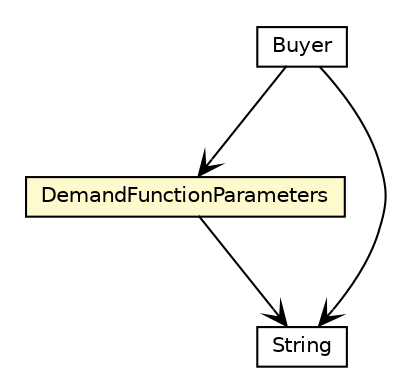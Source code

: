 #!/usr/local/bin/dot
#
# Class diagram 
# Generated by UMLGraph version R5_7_2-32-g40b5a6 (http://www.spinellis.gr/umlgraph/)
#

digraph G {
	edge [fontname="Helvetica",fontsize=10,labelfontname="Helvetica",labelfontsize=10];
	node [fontname="Helvetica",fontsize=10,shape=plaintext];
	nodesep=0.25;
	ranksep=0.5;
	// cms.agents.Buyer
	c174 [label=<<table title="cms.agents.Buyer" border="0" cellborder="1" cellspacing="0" cellpadding="2" port="p" href="../agents/Buyer.html" target="_parent">
		<tr><td><table border="0" cellspacing="0" cellpadding="1">
<tr><td align="center" balign="center"> Buyer </td></tr>
		</table></td></tr>
		</table>>, URL="../agents/Buyer.html", fontname="Helvetica", fontcolor="black", fontsize=10.0];
	// cms.utils.DemandFunctionParameters
	c179 [label=<<table title="cms.utils.DemandFunctionParameters" border="0" cellborder="1" cellspacing="0" cellpadding="2" port="p" bgcolor="lemonChiffon" href="./DemandFunctionParameters.html" target="_parent">
		<tr><td><table border="0" cellspacing="0" cellpadding="1">
<tr><td align="center" balign="center"> DemandFunctionParameters </td></tr>
		</table></td></tr>
		</table>>, URL="./DemandFunctionParameters.html", fontname="Helvetica", fontcolor="black", fontsize=10.0];
	// cms.agents.Buyer NAVASSOC java.lang.String
	c174:p -> c182:p [taillabel="", label="", headlabel="", fontname="Helvetica", fontcolor="black", fontsize=10.0, color="black", arrowhead=open];
	// cms.agents.Buyer NAVASSOC cms.utils.DemandFunctionParameters
	c174:p -> c179:p [taillabel="", label="", headlabel="", fontname="Helvetica", fontcolor="black", fontsize=10.0, color="black", arrowhead=open];
	// cms.utils.DemandFunctionParameters NAVASSOC java.lang.String
	c179:p -> c182:p [taillabel="", label="", headlabel="", fontname="Helvetica", fontcolor="black", fontsize=10.0, color="black", arrowhead=open];
	// java.lang.String
	c182 [label=<<table title="java.lang.String" border="0" cellborder="1" cellspacing="0" cellpadding="2" port="p" href="http://docs.oracle.com/javase/7/docs/api/java/lang/String.html" target="_parent">
		<tr><td><table border="0" cellspacing="0" cellpadding="1">
<tr><td align="center" balign="center"> String </td></tr>
		</table></td></tr>
		</table>>, URL="http://docs.oracle.com/javase/7/docs/api/java/lang/String.html", fontname="Helvetica", fontcolor="black", fontsize=10.0];
}

